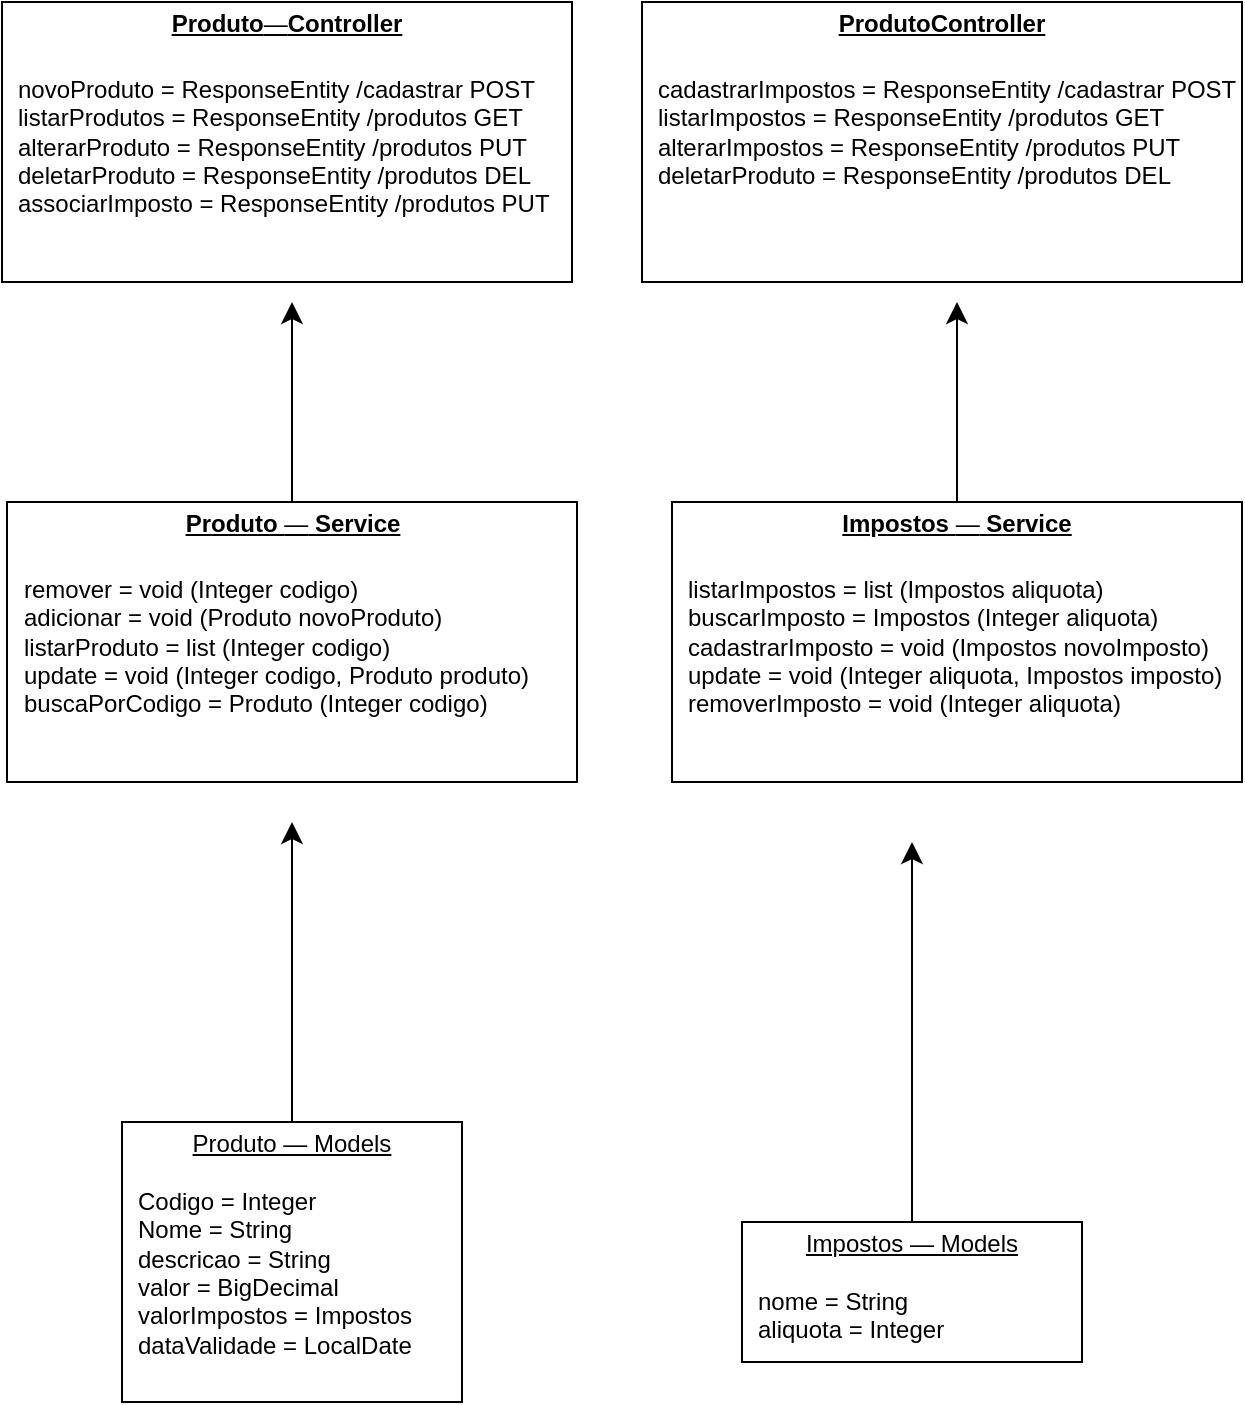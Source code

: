 <mxfile version="21.1.2" type="device">
  <diagram id="C5RBs43oDa-KdzZeNtuy" name="Page-1">
    <mxGraphModel dx="72" dy="1695" grid="1" gridSize="10" guides="1" tooltips="1" connect="1" arrows="1" fold="1" page="0" pageScale="1" pageWidth="827" pageHeight="1169" background="none" math="0" shadow="0">
      <root>
        <mxCell id="WIyWlLk6GJQsqaUBKTNV-0" />
        <mxCell id="WIyWlLk6GJQsqaUBKTNV-1" parent="WIyWlLk6GJQsqaUBKTNV-0" />
        <mxCell id="PX8rfjHNK_CmSuPZf5Gd-1" style="edgeStyle=none;curved=1;rounded=0;orthogonalLoop=1;jettySize=auto;html=1;fontSize=12;startSize=8;endSize=8;" parent="WIyWlLk6GJQsqaUBKTNV-1" source="PX8rfjHNK_CmSuPZf5Gd-0" edge="1">
          <mxGeometry relative="1" as="geometry">
            <mxPoint x="585" y="-70" as="targetPoint" />
          </mxGeometry>
        </mxCell>
        <mxCell id="PX8rfjHNK_CmSuPZf5Gd-0" value="&lt;p style=&quot;margin:0px;margin-top:4px;text-align:center;text-decoration:underline;&quot;&gt;Produto&amp;nbsp;— Models&lt;/p&gt;&lt;p style=&quot;margin:0px;margin-left:8px;&quot;&gt;&lt;br&gt;&lt;/p&gt;&lt;p style=&quot;margin:0px;margin-left:8px;&quot;&gt;Codigo = Integer&lt;br&gt;Nome = String&lt;br&gt;descricao = String&lt;/p&gt;&lt;p style=&quot;margin:0px;margin-left:8px;&quot;&gt;valor = BigDecimal&lt;/p&gt;&lt;p style=&quot;margin:0px;margin-left:8px;&quot;&gt;valorImpostos = Impostos&lt;/p&gt;&lt;p style=&quot;margin:0px;margin-left:8px;&quot;&gt;dataValidade = LocalDate&lt;/p&gt;" style="verticalAlign=top;align=left;overflow=fill;fontSize=12;fontFamily=Helvetica;html=1;" parent="WIyWlLk6GJQsqaUBKTNV-1" vertex="1">
          <mxGeometry x="500" y="80" width="170" height="140" as="geometry" />
        </mxCell>
        <mxCell id="PX8rfjHNK_CmSuPZf5Gd-13" value="&lt;p style=&quot;margin:0px;margin-top:4px;text-align:center;text-decoration:underline;&quot;&gt;&lt;b&gt;Produto&lt;/b&gt;&lt;span style=&quot;background-color: initial;&quot;&gt;—&lt;/span&gt;&lt;b style=&quot;background-color: initial;&quot;&gt;Controller&lt;/b&gt;&lt;/p&gt;&lt;p style=&quot;margin:0px;margin-top:4px;text-align:center;text-decoration:underline;&quot;&gt;&lt;b&gt;&lt;br&gt;&lt;/b&gt;&lt;/p&gt;&lt;p style=&quot;margin:0px;margin-left:8px;&quot;&gt;novoProduto = ResponseEntity /cadastrar POST&lt;/p&gt;&lt;p style=&quot;margin:0px;margin-left:8px;&quot;&gt;listarProdutos = ResponseEntity /produtos GET&lt;/p&gt;&lt;p style=&quot;margin:0px;margin-left:8px;&quot;&gt;alterarProduto&lt;span style=&quot;&quot;&gt; &lt;/span&gt;= ResponseEntity /produtos PUT&lt;/p&gt;&lt;p style=&quot;margin:0px;margin-left:8px;&quot;&gt;deletarProduto = ResponseEntity /produtos DEL&lt;/p&gt;&lt;p style=&quot;margin:0px;margin-left:8px;&quot;&gt;associarImposto = ResponseEntity /produtos PUT&amp;nbsp;&lt;/p&gt;" style="verticalAlign=top;align=left;overflow=fill;fontSize=12;fontFamily=Helvetica;html=1;" parent="WIyWlLk6GJQsqaUBKTNV-1" vertex="1">
          <mxGeometry x="440" y="-480" width="285" height="140" as="geometry" />
        </mxCell>
        <mxCell id="9IsD7IYUiVHwia4CWiFH-2" style="edgeStyle=none;curved=1;rounded=0;orthogonalLoop=1;jettySize=auto;html=1;fontSize=12;startSize=8;endSize=8;" edge="1" parent="WIyWlLk6GJQsqaUBKTNV-1" source="9IsD7IYUiVHwia4CWiFH-1">
          <mxGeometry relative="1" as="geometry">
            <mxPoint x="895" y="-60" as="targetPoint" />
          </mxGeometry>
        </mxCell>
        <mxCell id="9IsD7IYUiVHwia4CWiFH-1" value="&lt;p style=&quot;margin:0px;margin-top:4px;text-align:center;text-decoration:underline;&quot;&gt;Impostos — Models&lt;/p&gt;&lt;p style=&quot;margin:0px;margin-left:8px;&quot;&gt;&lt;br&gt;&lt;/p&gt;&lt;p style=&quot;margin:0px;margin-left:8px;&quot;&gt;nome = String&lt;/p&gt;&lt;p style=&quot;margin:0px;margin-left:8px;&quot;&gt;aliquota = Integer&lt;/p&gt;" style="verticalAlign=top;align=left;overflow=fill;fontSize=12;fontFamily=Helvetica;html=1;" vertex="1" parent="WIyWlLk6GJQsqaUBKTNV-1">
          <mxGeometry x="810" y="130" width="170" height="70" as="geometry" />
        </mxCell>
        <mxCell id="9IsD7IYUiVHwia4CWiFH-3" value="&lt;p style=&quot;margin:0px;margin-top:4px;text-align:center;text-decoration:underline;&quot;&gt;&lt;b&gt;ProdutoController&lt;/b&gt;&lt;/p&gt;&lt;p style=&quot;margin:0px;margin-top:4px;text-align:center;text-decoration:underline;&quot;&gt;&lt;b&gt;&lt;br&gt;&lt;/b&gt;&lt;/p&gt;&lt;p style=&quot;margin:0px;margin-left:8px;&quot;&gt;cadastrarImpostos = ResponseEntity /cadastrar POST&lt;/p&gt;&lt;p style=&quot;margin:0px;margin-left:8px;&quot;&gt;listarImpostos = ResponseEntity /produtos GET&lt;/p&gt;&lt;p style=&quot;margin:0px;margin-left:8px;&quot;&gt;alterarImpostos&lt;span style=&quot;white-space: pre;&quot;&gt; &lt;/span&gt;= ResponseEntity /produtos PUT&lt;/p&gt;&lt;p style=&quot;margin:0px;margin-left:8px;&quot;&gt;deletarProduto = ResponseEntity /produtos DEL&lt;/p&gt;" style="verticalAlign=top;align=left;overflow=fill;fontSize=12;fontFamily=Helvetica;html=1;" vertex="1" parent="WIyWlLk6GJQsqaUBKTNV-1">
          <mxGeometry x="760" y="-480" width="300" height="140" as="geometry" />
        </mxCell>
        <mxCell id="9IsD7IYUiVHwia4CWiFH-6" style="edgeStyle=none;curved=1;rounded=0;orthogonalLoop=1;jettySize=auto;html=1;fontSize=12;startSize=8;endSize=8;" edge="1" parent="WIyWlLk6GJQsqaUBKTNV-1" source="9IsD7IYUiVHwia4CWiFH-5">
          <mxGeometry relative="1" as="geometry">
            <mxPoint x="585" y="-330" as="targetPoint" />
          </mxGeometry>
        </mxCell>
        <mxCell id="9IsD7IYUiVHwia4CWiFH-5" value="&lt;p style=&quot;margin:0px;margin-top:4px;text-align:center;text-decoration:underline;&quot;&gt;&lt;b&gt;Produto&amp;nbsp;&lt;/b&gt;&lt;span style=&quot;background-color: initial;&quot;&gt;—&lt;/span&gt;&lt;b style=&quot;background-color: initial;&quot;&gt;&amp;nbsp;Service&lt;/b&gt;&lt;/p&gt;&lt;p style=&quot;margin:0px;margin-top:4px;text-align:center;text-decoration:underline;&quot;&gt;&lt;b&gt;&lt;br&gt;&lt;/b&gt;&lt;/p&gt;&lt;p style=&quot;margin:0px;margin-left:8px;&quot;&gt;remover = void (Integer codigo)&lt;/p&gt;&lt;p style=&quot;margin:0px;margin-left:8px;&quot;&gt;adicionar = void (Produto novoProduto)&lt;/p&gt;&lt;p style=&quot;margin:0px;margin-left:8px;&quot;&gt;listarProduto = list (Integer codigo)&lt;/p&gt;&lt;p style=&quot;margin:0px;margin-left:8px;&quot;&gt;update = void (Integer codigo, Produto produto)&lt;/p&gt;&lt;p style=&quot;margin:0px;margin-left:8px;&quot;&gt;buscaPorCodigo = Produto (Integer codigo)&lt;/p&gt;" style="verticalAlign=top;align=left;overflow=fill;fontSize=12;fontFamily=Helvetica;html=1;" vertex="1" parent="WIyWlLk6GJQsqaUBKTNV-1">
          <mxGeometry x="442.5" y="-230" width="285" height="140" as="geometry" />
        </mxCell>
        <mxCell id="9IsD7IYUiVHwia4CWiFH-8" style="edgeStyle=none;curved=1;rounded=0;orthogonalLoop=1;jettySize=auto;html=1;fontSize=12;startSize=8;endSize=8;" edge="1" parent="WIyWlLk6GJQsqaUBKTNV-1" source="9IsD7IYUiVHwia4CWiFH-7">
          <mxGeometry relative="1" as="geometry">
            <mxPoint x="917.5" y="-330" as="targetPoint" />
          </mxGeometry>
        </mxCell>
        <mxCell id="9IsD7IYUiVHwia4CWiFH-7" value="&lt;p style=&quot;margin:0px;margin-top:4px;text-align:center;text-decoration:underline;&quot;&gt;&lt;span style=&quot;background-color: initial;&quot;&gt;&lt;b&gt;Impostos&amp;nbsp;&lt;/b&gt;—&lt;/span&gt;&lt;b style=&quot;background-color: initial;&quot;&gt;&amp;nbsp;Service&lt;/b&gt;&lt;/p&gt;&lt;p style=&quot;margin:0px;margin-top:4px;text-align:center;text-decoration:underline;&quot;&gt;&lt;b&gt;&lt;br&gt;&lt;/b&gt;&lt;/p&gt;&lt;p style=&quot;margin:0px;margin-left:8px;&quot;&gt;&lt;span style=&quot;background-color: initial;&quot;&gt;listarImpostos = list (Impostos aliquota)&lt;/span&gt;&lt;/p&gt;&lt;p style=&quot;margin:0px;margin-left:8px;&quot;&gt;&lt;span style=&quot;background-color: initial;&quot;&gt;buscarImposto = Impostos (Integer aliquota)&lt;/span&gt;&lt;/p&gt;&lt;p style=&quot;margin:0px;margin-left:8px;&quot;&gt;cadastrarImposto = void (Impostos novoImposto)&lt;/p&gt;&lt;p style=&quot;margin:0px;margin-left:8px;&quot;&gt;update = void (Integer aliquota, Impostos imposto)&lt;/p&gt;&lt;p style=&quot;margin:0px;margin-left:8px;&quot;&gt;removerImposto = void (Integer aliquota)&lt;/p&gt;" style="verticalAlign=top;align=left;overflow=fill;fontSize=12;fontFamily=Helvetica;html=1;" vertex="1" parent="WIyWlLk6GJQsqaUBKTNV-1">
          <mxGeometry x="775" y="-230" width="285" height="140" as="geometry" />
        </mxCell>
      </root>
    </mxGraphModel>
  </diagram>
</mxfile>

